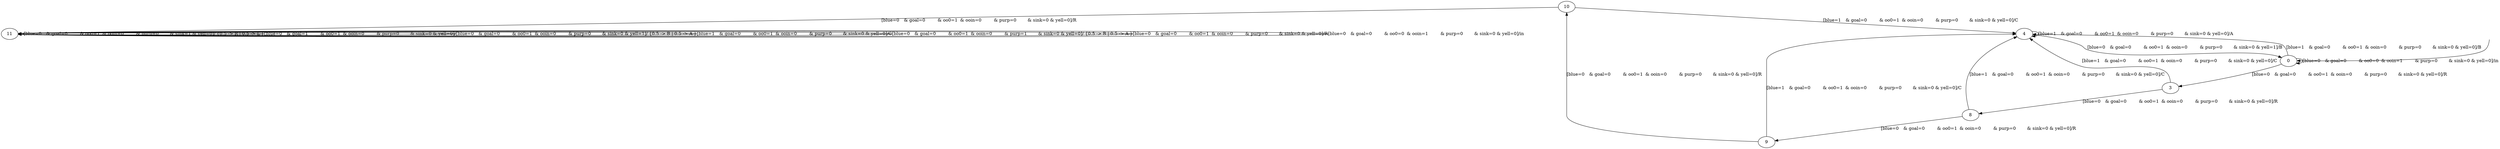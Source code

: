 digraph {
11;
10;
9;
8;
4;
3;
0;
__init [label="", style=invis, width=0];
__init -> 0;
11 -> 11 [label="[blue=0	& goal=0	& oo0=1	& ooin=0	& purp=0	& sink=1	& yell=0]/ {0.5 -> R | 0.5 -> L }"];
11 -> 11 [label="[blue=0	& goal=1	& oo0=1	& ooin=0	& purp=0	& sink=0	& yell=0]/"];
11 -> 11 [label="[blue=0	& goal=0	& oo0=1	& ooin=0	& purp=0	& sink=0	& yell=1]/ {0.5 -> B | 0.5 -> A }"];
11 -> 11 [label="[blue=1	& goal=0	& oo0=1	& ooin=0	& purp=0	& sink=0	& yell=0]/C"];
11 -> 11 [label="[blue=0	& goal=0	& oo0=1	& ooin=0	& purp=1	& sink=0	& yell=0]/ {0.5 -> B | 0.5 -> A }"];
11 -> 11 [label="[blue=0	& goal=0	& oo0=1	& ooin=0	& purp=0	& sink=0	& yell=0]/R"];
11 -> 11 [label="[blue=0	& goal=0	& oo0=0	& ooin=1	& purp=0	& sink=0	& yell=0]/in"];
10 -> 4 [label="[blue=1	& goal=0	& oo0=1	& ooin=0	& purp=0	& sink=0	& yell=0]/C"];
10 -> 11 [label="[blue=0	& goal=0	& oo0=1	& ooin=0	& purp=0	& sink=0	& yell=0]/R"];
9 -> 4 [label="[blue=1	& goal=0	& oo0=1	& ooin=0	& purp=0	& sink=0	& yell=0]/C"];
9 -> 10 [label="[blue=0	& goal=0	& oo0=1	& ooin=0	& purp=0	& sink=0	& yell=0]/R"];
8 -> 4 [label="[blue=1	& goal=0	& oo0=1	& ooin=0	& purp=0	& sink=0	& yell=0]/C"];
8 -> 9 [label="[blue=0	& goal=0	& oo0=1	& ooin=0	& purp=0	& sink=0	& yell=0]/R"];
4 -> 4 [label="[blue=1	& goal=0	& oo0=1	& ooin=0	& purp=0	& sink=0	& yell=0]/A"];
4 -> 0 [label="[blue=0	& goal=0	& oo0=1	& ooin=0	& purp=0	& sink=0	& yell=1]/B"];
3 -> 4 [label="[blue=1	& goal=0	& oo0=1	& ooin=0	& purp=0	& sink=0	& yell=0]/C"];
3 -> 8 [label="[blue=0	& goal=0	& oo0=1	& ooin=0	& purp=0	& sink=0	& yell=0]/R"];
0 -> 3 [label="[blue=0	& goal=0	& oo0=1	& ooin=0	& purp=0	& sink=0	& yell=0]/R"];
0 -> 0 [label="[blue=0	& goal=0	& oo0=0	& ooin=1	& purp=0	& sink=0	& yell=0]/in"];
0 -> 4 [label="[blue=1	& goal=0	& oo0=1	& ooin=0	& purp=0	& sink=0	& yell=0]/B"];
}